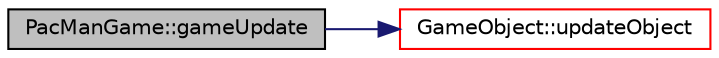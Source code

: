 digraph "PacManGame::gameUpdate"
{
 // LATEX_PDF_SIZE
  bgcolor="transparent";
  edge [fontname="Helvetica",fontsize="10",labelfontname="Helvetica",labelfontsize="10"];
  node [fontname="Helvetica",fontsize="10",shape=record];
  rankdir="LR";
  Node1 [label="PacManGame::gameUpdate",height=0.2,width=0.4,color="black", fillcolor="grey75", style="filled", fontcolor="black",tooltip="Updates item information every frame."];
  Node1 -> Node2 [color="midnightblue",fontsize="10",style="solid",fontname="Helvetica"];
  Node2 [label="GameObject::updateObject",height=0.2,width=0.4,color="red",URL="$class_game_object.html#ad3458ccc250500f3b8b16d6278b295d9",tooltip="Updates the player character with every frame."];
}
